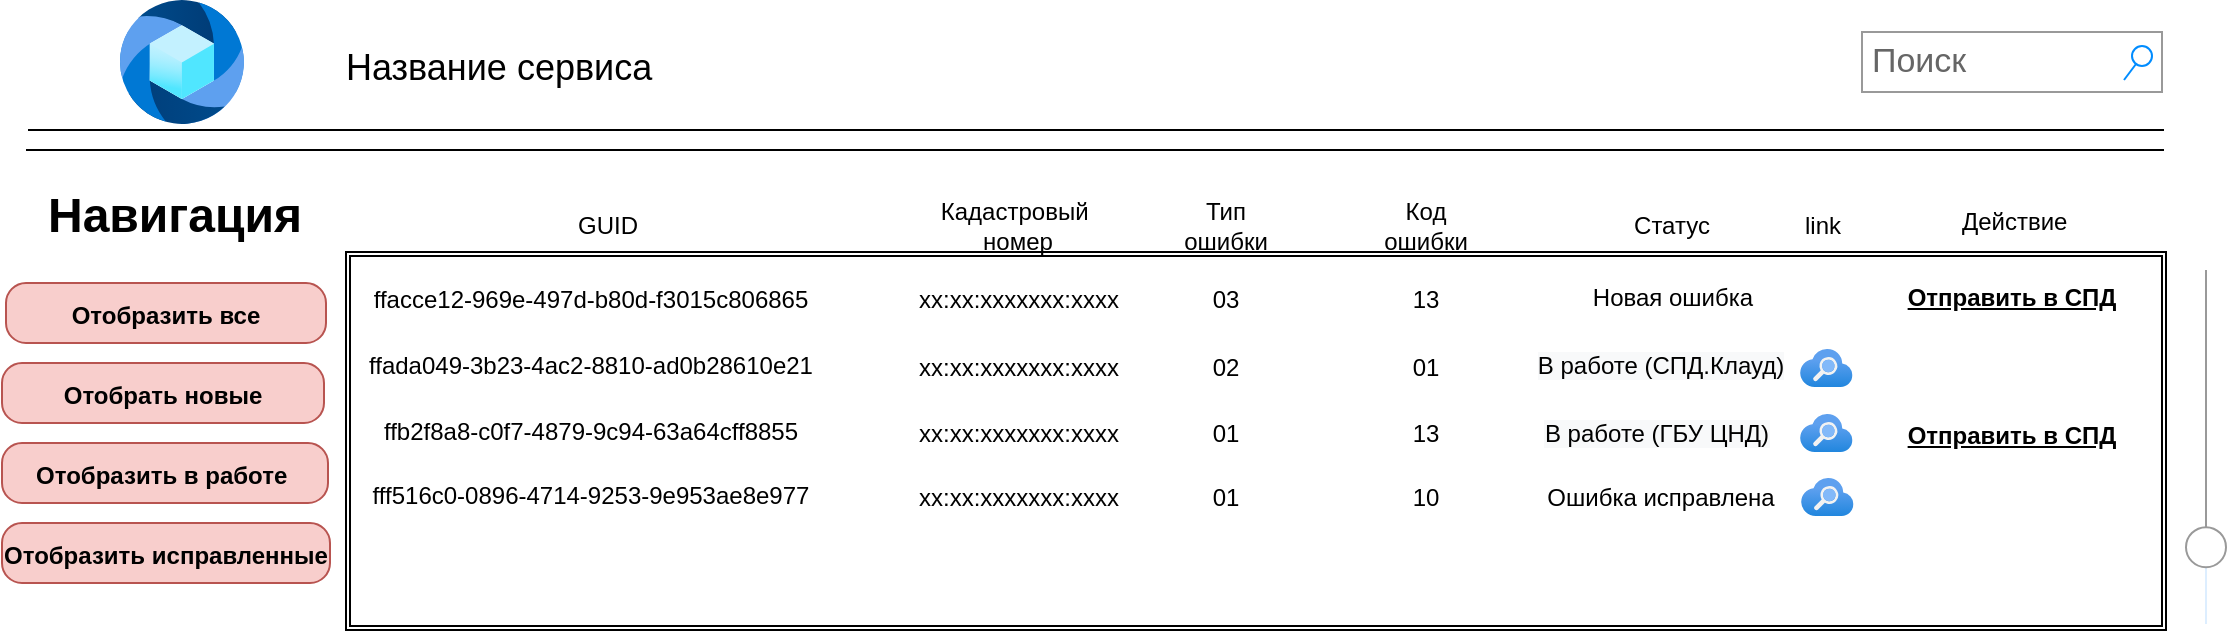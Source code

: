 <mxfile version="13.10.2" type="github">
  <diagram name="Page-1" id="f1b7ffb7-ca1e-a977-7cf5-a751b3c06c05">
    <mxGraphModel dx="1283" dy="657" grid="0" gridSize="10" guides="1" tooltips="1" connect="1" arrows="1" fold="1" page="1" pageScale="1" pageWidth="1127" pageHeight="369" background="#ffffff" math="0" shadow="0">
      <root>
        <mxCell id="0" />
        <mxCell id="1" parent="0" />
        <mxCell id="2" value="Название сервиса" style="text;spacingTop=-5;fontSize=18;fontStyle=0" parent="1" vertex="1">
          <mxGeometry x="178" y="40" width="230" height="20" as="geometry" />
        </mxCell>
        <mxCell id="3" value="" style="line;strokeWidth=1" parent="1" vertex="1">
          <mxGeometry x="21" y="79" width="1068" height="10" as="geometry" />
        </mxCell>
        <mxCell id="4" value="" style="line;strokeWidth=1" parent="1" vertex="1">
          <mxGeometry x="20" y="89" width="1069" height="10" as="geometry" />
        </mxCell>
        <mxCell id="vpFmIv7zHq3OeJ-SZx5n-62" value="&lt;font style=&quot;font-size: 12px&quot;&gt;Отобразить все&lt;/font&gt;" style="strokeWidth=1;shadow=0;dashed=0;align=center;html=1;shape=mxgraph.mockup.buttons.button;strokeColor=#b85450;mainText=;buttonStyle=round;fontSize=17;fontStyle=1;fillColor=#f8cecc;whiteSpace=wrap;flipH=1;" parent="1" vertex="1">
          <mxGeometry x="10" y="160.5" width="160" height="30" as="geometry" />
        </mxCell>
        <mxCell id="vpFmIv7zHq3OeJ-SZx5n-87" value="&lt;span style=&quot;font-size: 12px&quot;&gt;Отобрать&amp;nbsp;новые&lt;/span&gt;" style="strokeWidth=1;shadow=0;dashed=0;align=center;html=1;shape=mxgraph.mockup.buttons.button;strokeColor=#b85450;mainText=;buttonStyle=round;fontSize=17;fontStyle=1;fillColor=#f8cecc;whiteSpace=wrap;flipH=1;" parent="1" vertex="1">
          <mxGeometry x="8" y="200.5" width="161" height="30" as="geometry" />
        </mxCell>
        <mxCell id="vpFmIv7zHq3OeJ-SZx5n-88" value="&lt;span style=&quot;font-size: 12px&quot;&gt;Отобразить в работе&amp;nbsp;&lt;/span&gt;" style="strokeWidth=1;shadow=0;dashed=0;align=center;html=1;shape=mxgraph.mockup.buttons.button;strokeColor=#b85450;mainText=;buttonStyle=round;fontSize=17;fontStyle=1;fillColor=#f8cecc;whiteSpace=wrap;flipH=1;" parent="1" vertex="1">
          <mxGeometry x="8" y="240.5" width="163" height="30" as="geometry" />
        </mxCell>
        <mxCell id="vpFmIv7zHq3OeJ-SZx5n-89" value="&lt;span style=&quot;font-size: 12px&quot;&gt;Отобразить&amp;nbsp;&lt;/span&gt;&lt;span style=&quot;font-size: 12px&quot;&gt;исправленные&lt;/span&gt;" style="strokeWidth=1;shadow=0;dashed=0;align=center;html=1;shape=mxgraph.mockup.buttons.button;strokeColor=#b85450;mainText=;buttonStyle=round;fontSize=17;fontStyle=1;fillColor=#f8cecc;whiteSpace=wrap;flipH=1;" parent="1" vertex="1">
          <mxGeometry x="8" y="280.5" width="164" height="30" as="geometry" />
        </mxCell>
        <mxCell id="vpFmIv7zHq3OeJ-SZx5n-98" value="" style="verticalLabelPosition=bottom;shadow=0;dashed=0;align=center;html=1;verticalAlign=top;strokeWidth=1;shape=mxgraph.mockup.forms.horSlider;strokeColor=#999999;sliderStyle=basic;sliderPos=20;handleStyle=circle;fillColor2=#ddeeff;direction=north;" parent="1" vertex="1">
          <mxGeometry x="1095" y="154" width="30" height="177" as="geometry" />
        </mxCell>
        <mxCell id="vpFmIv7zHq3OeJ-SZx5n-141" value="" style="shape=ext;double=1;rounded=0;whiteSpace=wrap;html=1;" parent="1" vertex="1">
          <mxGeometry x="180" y="145" width="910" height="189" as="geometry" />
        </mxCell>
        <mxCell id="vpFmIv7zHq3OeJ-SZx5n-154" value="Поиск" style="strokeWidth=1;shadow=0;dashed=0;align=center;html=1;shape=mxgraph.mockup.forms.searchBox;strokeColor=#999999;mainText=;strokeColor2=#008cff;fontColor=#666666;fontSize=17;align=left;spacingLeft=3;" parent="1" vertex="1">
          <mxGeometry x="938" y="35" width="150" height="30" as="geometry" />
        </mxCell>
        <mxCell id="vpFmIv7zHq3OeJ-SZx5n-160" value="Навигация" style="text;strokeColor=none;fillColor=none;html=1;fontSize=24;fontStyle=1;verticalAlign=middle;align=center;" parent="1" vertex="1">
          <mxGeometry x="44" y="113" width="100" height="27" as="geometry" />
        </mxCell>
        <mxCell id="tkzdViSRaJCTHrP2w28u-21" value="ffacce12-969e-497d-b80d-f3015c806865" style="text;html=1;strokeColor=none;fillColor=none;align=center;verticalAlign=middle;whiteSpace=wrap;rounded=0;" vertex="1" parent="1">
          <mxGeometry x="180" y="159" width="245" height="20" as="geometry" />
        </mxCell>
        <mxCell id="vpFmIv7zHq3OeJ-SZx5n-162" value="GUID" style="text;html=1;strokeColor=none;fillColor=none;align=center;verticalAlign=middle;whiteSpace=wrap;rounded=0;" parent="1" vertex="1">
          <mxGeometry x="281" y="122" width="60" height="20" as="geometry" />
        </mxCell>
        <mxCell id="vpFmIv7zHq3OeJ-SZx5n-163" value="Кадастровый&amp;nbsp;&lt;br&gt;номер" style="text;html=1;strokeColor=none;fillColor=none;align=center;verticalAlign=middle;whiteSpace=wrap;rounded=0;" parent="1" vertex="1">
          <mxGeometry x="486" y="122" width="60" height="20" as="geometry" />
        </mxCell>
        <mxCell id="vpFmIv7zHq3OeJ-SZx5n-164" value="Тип ошибки" style="text;html=1;strokeColor=none;fillColor=none;align=center;verticalAlign=middle;whiteSpace=wrap;rounded=0;" parent="1" vertex="1">
          <mxGeometry x="590" y="122" width="60" height="20" as="geometry" />
        </mxCell>
        <mxCell id="vpFmIv7zHq3OeJ-SZx5n-165" value="Код ошибки" style="text;html=1;strokeColor=none;fillColor=none;align=center;verticalAlign=middle;whiteSpace=wrap;rounded=0;" parent="1" vertex="1">
          <mxGeometry x="690" y="122" width="60" height="20" as="geometry" />
        </mxCell>
        <mxCell id="vpFmIv7zHq3OeJ-SZx5n-166" value="Статус" style="text;html=1;strokeColor=none;fillColor=none;align=center;verticalAlign=middle;whiteSpace=wrap;rounded=0;" parent="1" vertex="1">
          <mxGeometry x="813" y="122" width="60" height="20" as="geometry" />
        </mxCell>
        <mxCell id="vpFmIv7zHq3OeJ-SZx5n-167" value="Действие&amp;nbsp;" style="text;html=1;strokeColor=none;fillColor=none;align=center;verticalAlign=middle;whiteSpace=wrap;rounded=0;" parent="1" vertex="1">
          <mxGeometry x="986" y="120" width="60" height="20" as="geometry" />
        </mxCell>
        <mxCell id="vpFmIv7zHq3OeJ-SZx5n-170" style="edgeStyle=orthogonalEdgeStyle;rounded=0;orthogonalLoop=1;jettySize=auto;html=1;exitX=0.5;exitY=1;exitDx=0;exitDy=0;" parent="1" source="vpFmIv7zHq3OeJ-SZx5n-163" target="vpFmIv7zHq3OeJ-SZx5n-163" edge="1">
          <mxGeometry x="185" y="119" as="geometry" />
        </mxCell>
        <mxCell id="tkzdViSRaJCTHrP2w28u-25" value="хх:хх:ххххххх:хххх" style="text;html=1;strokeColor=none;fillColor=none;align=center;verticalAlign=middle;whiteSpace=wrap;rounded=0;" vertex="1" parent="1">
          <mxGeometry x="464.5" y="159" width="103" height="20" as="geometry" />
        </mxCell>
        <mxCell id="tkzdViSRaJCTHrP2w28u-26" value="03" style="text;html=1;strokeColor=none;fillColor=none;align=center;verticalAlign=middle;whiteSpace=wrap;rounded=0;" vertex="1" parent="1">
          <mxGeometry x="600" y="159" width="40" height="20" as="geometry" />
        </mxCell>
        <mxCell id="tkzdViSRaJCTHrP2w28u-27" value="13" style="text;html=1;strokeColor=none;fillColor=none;align=center;verticalAlign=middle;whiteSpace=wrap;rounded=0;" vertex="1" parent="1">
          <mxGeometry x="700" y="159" width="40" height="20" as="geometry" />
        </mxCell>
        <mxCell id="tkzdViSRaJCTHrP2w28u-28" value="Новая ошибка" style="text;html=1;strokeColor=none;fillColor=none;align=center;verticalAlign=middle;whiteSpace=wrap;rounded=0;" vertex="1" parent="1">
          <mxGeometry x="778.5" y="156" width="129" height="23" as="geometry" />
        </mxCell>
        <mxCell id="tkzdViSRaJCTHrP2w28u-29" value="&lt;span style=&quot;color: rgb(0 , 0 , 0) ; font-family: &amp;#34;helvetica&amp;#34; ; font-size: 12px ; font-style: normal ; font-weight: 400 ; letter-spacing: normal ; text-align: center ; text-indent: 0px ; text-transform: none ; word-spacing: 0px ; background-color: rgb(248 , 249 , 250) ; display: inline ; float: none&quot;&gt;В работе (СПД.Клауд)&lt;/span&gt;" style="text;html=1;strokeColor=none;fillColor=none;align=center;verticalAlign=middle;whiteSpace=wrap;rounded=0;" vertex="1" parent="1">
          <mxGeometry x="773" y="190.5" width="129" height="23" as="geometry" />
        </mxCell>
        <mxCell id="tkzdViSRaJCTHrP2w28u-30" value="&lt;span style=&quot;color: rgb(0 , 0 , 0) ; font-family: &amp;#34;helvetica&amp;#34; ; font-size: 12px ; font-style: normal ; font-weight: 400 ; letter-spacing: normal ; text-align: center ; text-indent: 0px ; text-transform: none ; word-spacing: 0px ; background-color: rgb(248 , 249 , 250) ; display: inline ; float: none&quot;&gt;В работе (ГБУ ЦНД)&lt;/span&gt;" style="text;html=1;strokeColor=none;fillColor=none;align=center;verticalAlign=middle;whiteSpace=wrap;rounded=0;" vertex="1" parent="1">
          <mxGeometry x="771" y="224" width="129" height="23" as="geometry" />
        </mxCell>
        <mxCell id="tkzdViSRaJCTHrP2w28u-31" value="Ошибка исправлена" style="text;html=1;strokeColor=none;fillColor=none;align=center;verticalAlign=middle;whiteSpace=wrap;rounded=0;" vertex="1" parent="1">
          <mxGeometry x="773" y="256" width="129" height="23" as="geometry" />
        </mxCell>
        <mxCell id="tkzdViSRaJCTHrP2w28u-33" value="&lt;span style=&quot;font-size: 12px&quot;&gt;Отправить в СПД&lt;/span&gt;" style="strokeWidth=1;shadow=0;dashed=1;align=center;html=1;shape=mxgraph.mockup.buttons.button;mainText=;buttonStyle=round;fontSize=17;fontStyle=5;whiteSpace=wrap;flipH=1;dashPattern=1 1;fillColor=#FFFFFF;strokeColor=none;" vertex="1" parent="1">
          <mxGeometry x="946" y="152" width="134" height="30" as="geometry" />
        </mxCell>
        <mxCell id="tkzdViSRaJCTHrP2w28u-36" value="" style="aspect=fixed;html=1;points=[];align=center;image;fontSize=12;image=img/lib/azure2/app_services/Search_Services.svg;dashed=1;dashPattern=1 1;strokeColor=#FF9999;strokeWidth=1;fillColor=#FFFFFF;gradientColor=#ffffff;" vertex="1" parent="1">
          <mxGeometry x="907" y="193.5" width="26.31" height="19" as="geometry" />
        </mxCell>
        <mxCell id="tkzdViSRaJCTHrP2w28u-37" value="" style="aspect=fixed;html=1;points=[];align=center;image;fontSize=12;image=img/lib/azure2/app_services/Search_Services.svg;dashed=1;dashPattern=1 1;strokeColor=#FF9999;strokeWidth=1;fillColor=#FFFFFF;gradientColor=#ffffff;" vertex="1" parent="1">
          <mxGeometry x="907" y="226" width="26.31" height="19" as="geometry" />
        </mxCell>
        <mxCell id="tkzdViSRaJCTHrP2w28u-38" value="" style="aspect=fixed;html=1;points=[];align=center;image;fontSize=12;image=img/lib/azure2/app_services/Search_Services.svg;dashed=1;dashPattern=1 1;strokeColor=#FF9999;strokeWidth=1;fillColor=#FFFFFF;gradientColor=#ffffff;" vertex="1" parent="1">
          <mxGeometry x="907.5" y="258" width="26.31" height="19" as="geometry" />
        </mxCell>
        <mxCell id="tkzdViSRaJCTHrP2w28u-39" value="" style="aspect=fixed;html=1;points=[];align=center;image;fontSize=12;image=img/lib/azure2/web/Azure_Media_Service.svg;dashed=1;dashPattern=1 1;strokeColor=#FF9999;strokeWidth=1;fillColor=#FFFFFF;gradientColor=#ffffff;" vertex="1" parent="1">
          <mxGeometry x="67" y="19" width="62" height="62" as="geometry" />
        </mxCell>
        <mxCell id="tkzdViSRaJCTHrP2w28u-40" value="&lt;span style=&quot;font-size: 12px&quot;&gt;Отправить в СПД&lt;/span&gt;" style="strokeWidth=1;shadow=0;dashed=1;align=center;html=1;shape=mxgraph.mockup.buttons.button;mainText=;buttonStyle=round;fontSize=17;fontStyle=5;whiteSpace=wrap;flipH=1;dashPattern=1 1;fillColor=#FFFFFF;strokeColor=none;" vertex="1" parent="1">
          <mxGeometry x="946" y="220.5" width="134" height="30" as="geometry" />
        </mxCell>
        <mxCell id="tkzdViSRaJCTHrP2w28u-41" value="link" style="text;html=1;align=center;verticalAlign=middle;resizable=0;points=[];autosize=1;" vertex="1" parent="1">
          <mxGeometry x="904" y="123" width="28" height="18" as="geometry" />
        </mxCell>
        <mxCell id="tkzdViSRaJCTHrP2w28u-42" value="ffada049-3b23-4ac2-8810-ad0b28610e21" style="text;html=1;strokeColor=none;fillColor=none;align=center;verticalAlign=middle;whiteSpace=wrap;rounded=0;" vertex="1" parent="1">
          <mxGeometry x="180" y="192" width="245" height="20" as="geometry" />
        </mxCell>
        <mxCell id="tkzdViSRaJCTHrP2w28u-47" value="хх:хх:ххххххх:хххх" style="text;html=1;strokeColor=none;fillColor=none;align=center;verticalAlign=middle;whiteSpace=wrap;rounded=0;" vertex="1" parent="1">
          <mxGeometry x="464.5" y="193" width="103" height="20" as="geometry" />
        </mxCell>
        <mxCell id="tkzdViSRaJCTHrP2w28u-48" value="02" style="text;html=1;strokeColor=none;fillColor=none;align=center;verticalAlign=middle;whiteSpace=wrap;rounded=0;" vertex="1" parent="1">
          <mxGeometry x="600" y="193" width="40" height="20" as="geometry" />
        </mxCell>
        <mxCell id="tkzdViSRaJCTHrP2w28u-49" value="01" style="text;html=1;strokeColor=none;fillColor=none;align=center;verticalAlign=middle;whiteSpace=wrap;rounded=0;" vertex="1" parent="1">
          <mxGeometry x="700" y="193" width="40" height="20" as="geometry" />
        </mxCell>
        <mxCell id="tkzdViSRaJCTHrP2w28u-55" value="ffb2f8a8-c0f7-4879-9c94-63a64cff8855" style="text;html=1;strokeColor=none;fillColor=none;align=center;verticalAlign=middle;whiteSpace=wrap;rounded=0;" vertex="1" parent="1">
          <mxGeometry x="180" y="225" width="245" height="20" as="geometry" />
        </mxCell>
        <mxCell id="tkzdViSRaJCTHrP2w28u-56" value="хх:хх:ххххххх:хххх" style="text;html=1;strokeColor=none;fillColor=none;align=center;verticalAlign=middle;whiteSpace=wrap;rounded=0;" vertex="1" parent="1">
          <mxGeometry x="464.5" y="226" width="103" height="20" as="geometry" />
        </mxCell>
        <mxCell id="tkzdViSRaJCTHrP2w28u-57" value="01" style="text;html=1;strokeColor=none;fillColor=none;align=center;verticalAlign=middle;whiteSpace=wrap;rounded=0;" vertex="1" parent="1">
          <mxGeometry x="600" y="226" width="40" height="20" as="geometry" />
        </mxCell>
        <mxCell id="tkzdViSRaJCTHrP2w28u-58" value="13" style="text;html=1;strokeColor=none;fillColor=none;align=center;verticalAlign=middle;whiteSpace=wrap;rounded=0;" vertex="1" parent="1">
          <mxGeometry x="700" y="226" width="40" height="20" as="geometry" />
        </mxCell>
        <mxCell id="tkzdViSRaJCTHrP2w28u-59" value="fff516c0-0896-4714-9253-9e953ae8e977" style="text;html=1;strokeColor=none;fillColor=none;align=center;verticalAlign=middle;whiteSpace=wrap;rounded=0;" vertex="1" parent="1">
          <mxGeometry x="180" y="257" width="245" height="20" as="geometry" />
        </mxCell>
        <mxCell id="tkzdViSRaJCTHrP2w28u-60" value="хх:хх:ххххххх:хххх" style="text;html=1;strokeColor=none;fillColor=none;align=center;verticalAlign=middle;whiteSpace=wrap;rounded=0;" vertex="1" parent="1">
          <mxGeometry x="464.5" y="258" width="103" height="20" as="geometry" />
        </mxCell>
        <mxCell id="tkzdViSRaJCTHrP2w28u-61" value="01" style="text;html=1;strokeColor=none;fillColor=none;align=center;verticalAlign=middle;whiteSpace=wrap;rounded=0;" vertex="1" parent="1">
          <mxGeometry x="600" y="258" width="40" height="20" as="geometry" />
        </mxCell>
        <mxCell id="tkzdViSRaJCTHrP2w28u-62" value="10" style="text;html=1;strokeColor=none;fillColor=none;align=center;verticalAlign=middle;whiteSpace=wrap;rounded=0;" vertex="1" parent="1">
          <mxGeometry x="700" y="258" width="40" height="20" as="geometry" />
        </mxCell>
      </root>
    </mxGraphModel>
  </diagram>
</mxfile>
